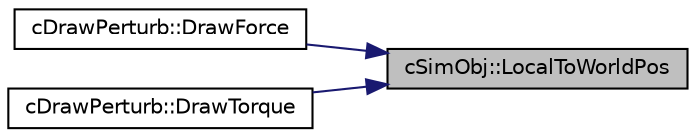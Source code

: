 digraph "cSimObj::LocalToWorldPos"
{
 // LATEX_PDF_SIZE
  edge [fontname="Helvetica",fontsize="10",labelfontname="Helvetica",labelfontsize="10"];
  node [fontname="Helvetica",fontsize="10",shape=record];
  rankdir="RL";
  Node1 [label="cSimObj::LocalToWorldPos",height=0.2,width=0.4,color="black", fillcolor="grey75", style="filled", fontcolor="black",tooltip=" "];
  Node1 -> Node2 [dir="back",color="midnightblue",fontsize="10",style="solid",fontname="Helvetica"];
  Node2 [label="cDrawPerturb::DrawForce",height=0.2,width=0.4,color="black", fillcolor="white", style="filled",URL="$classc_draw_perturb.html#a94f50f65baa49b4c45ea7ff0594cb251",tooltip=" "];
  Node1 -> Node3 [dir="back",color="midnightblue",fontsize="10",style="solid",fontname="Helvetica"];
  Node3 [label="cDrawPerturb::DrawTorque",height=0.2,width=0.4,color="black", fillcolor="white", style="filled",URL="$classc_draw_perturb.html#a8c6fecca255d6230e95146f998da4e6d",tooltip=" "];
}
